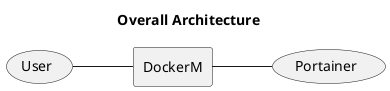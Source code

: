 @startuml
skinparam monochrome true
title Overall Architecture

left to right direction

(User) -- DockerM
DockerM -- (Portainer)
rectangle DockerM {
}

newpage
skinparam monochrome true
left to right direction

title Prepare Work

:Administrator: as A

A -- (prepare Endpoints)
note top of (prepare Endpoints) : not a part of DockerM

(prepare Endpoints) ..> (prepare server) : include
(prepare Endpoints) ..> (prepare agents) : include

(prepare server) ..> (install Docker) : include
(prepare server) ..> (install Portainer) : include
(prepare agents) ..> (install Docker) : include
(prepare agents) ..> (install Portainer Agent) : include

note right of (install Portainer Agent): optional

newpage
skinparam monochrome true
title DockerM
left to right direction

:User: as U
:Administrator: as A
:Normal User: as NU

(use normal User UI) as UUUI
NU -- (Login with Normal User account)
(Login with Normal User account) -- UUUI

(use Administrator UI) as UAUI
(init system) .> (create an Administrator account) : include

A -- (init system)
A -- (Login with Administrator account)

(Login with Administrator account) -- UAUI

UAUI ..> UUUI : extends

UAUI ..> (manage Endpoints: CRUD) : include
note right of (manage Endpoints: CRUD) : CRUD is Create, Remove, Update, Delete
UAUI ..> (manage Endpoint Groups: CRUD) : include
UAUI ..> (manage Endpoint Tags: CD) : include
UAUI ..> (view special Endpoint Events) : include
UAUI ..> (manage Users: CRUD) : include
UAUI ..> (manage Teams: CRUD) : include
UAUI ..> (manage App Templates: CRUD) : include
UAUI ..> (manage Registries: CRUD) : include
UAUI ..> (manage Settings: U) : include


(use Endpoints) as UE
UUUI ..> UE: include
UUUI ..> (use App Templates): include
UUUI ..> (view his own Registries): include

UE ..> (manage Containers: CRUD): include
UE ..> (manage Images: CRUD): include
UE ..> (manage Volumes: CRUD): include
UE ..> (manage Network: CRUD): include
UE ..> (view Endpoint info): include

U <.. NU: extends
U <.. A: extends



@enduml